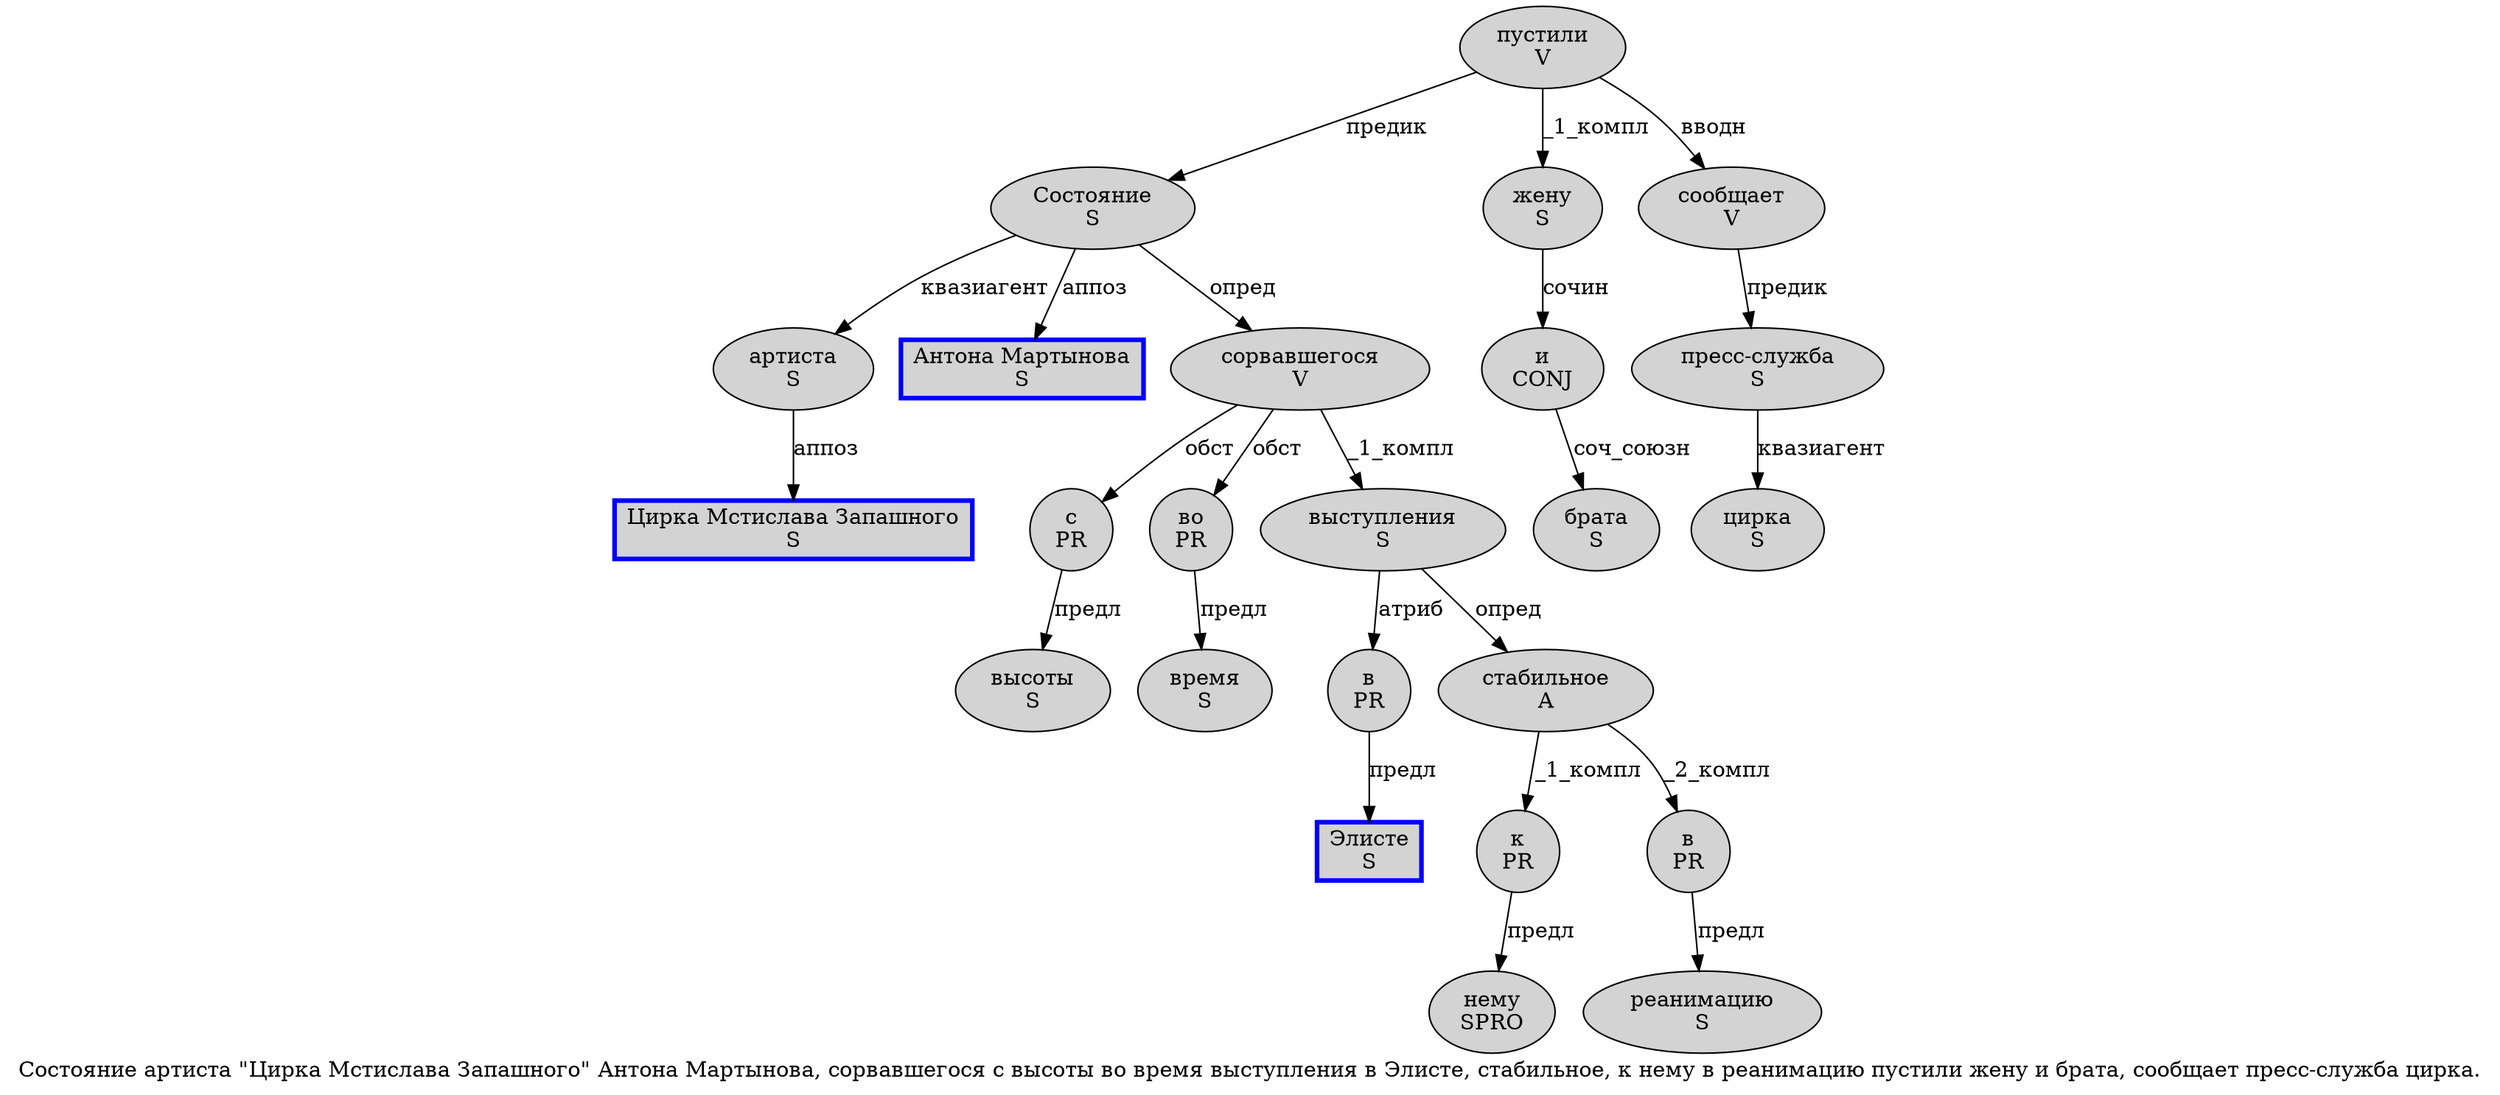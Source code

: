 digraph SENTENCE_307 {
	graph [label="Состояние артиста \"Цирка Мстислава Запашного\" Антона Мартынова, сорвавшегося с высоты во время выступления в Элисте, стабильное, к нему в реанимацию пустили жену и брата, сообщает пресс-служба цирка."]
	node [style=filled]
		0 [label="Состояние
S" color="" fillcolor=lightgray penwidth=1 shape=ellipse]
		1 [label="артиста
S" color="" fillcolor=lightgray penwidth=1 shape=ellipse]
		3 [label="Цирка Мстислава Запашного
S" color=blue fillcolor=lightgray penwidth=3 shape=box]
		5 [label="Антона Мартынова
S" color=blue fillcolor=lightgray penwidth=3 shape=box]
		7 [label="сорвавшегося
V" color="" fillcolor=lightgray penwidth=1 shape=ellipse]
		8 [label="с
PR" color="" fillcolor=lightgray penwidth=1 shape=ellipse]
		9 [label="высоты
S" color="" fillcolor=lightgray penwidth=1 shape=ellipse]
		10 [label="во
PR" color="" fillcolor=lightgray penwidth=1 shape=ellipse]
		11 [label="время
S" color="" fillcolor=lightgray penwidth=1 shape=ellipse]
		12 [label="выступления
S" color="" fillcolor=lightgray penwidth=1 shape=ellipse]
		13 [label="в
PR" color="" fillcolor=lightgray penwidth=1 shape=ellipse]
		14 [label="Элисте
S" color=blue fillcolor=lightgray penwidth=3 shape=box]
		16 [label="стабильное
A" color="" fillcolor=lightgray penwidth=1 shape=ellipse]
		18 [label="к
PR" color="" fillcolor=lightgray penwidth=1 shape=ellipse]
		19 [label="нему
SPRO" color="" fillcolor=lightgray penwidth=1 shape=ellipse]
		20 [label="в
PR" color="" fillcolor=lightgray penwidth=1 shape=ellipse]
		21 [label="реанимацию
S" color="" fillcolor=lightgray penwidth=1 shape=ellipse]
		22 [label="пустили
V" color="" fillcolor=lightgray penwidth=1 shape=ellipse]
		23 [label="жену
S" color="" fillcolor=lightgray penwidth=1 shape=ellipse]
		24 [label="и
CONJ" color="" fillcolor=lightgray penwidth=1 shape=ellipse]
		25 [label="брата
S" color="" fillcolor=lightgray penwidth=1 shape=ellipse]
		27 [label="сообщает
V" color="" fillcolor=lightgray penwidth=1 shape=ellipse]
		28 [label="пресс-служба
S" color="" fillcolor=lightgray penwidth=1 shape=ellipse]
		29 [label="цирка
S" color="" fillcolor=lightgray penwidth=1 shape=ellipse]
			24 -> 25 [label="соч_союзн"]
			22 -> 0 [label="предик"]
			22 -> 23 [label="_1_компл"]
			22 -> 27 [label="вводн"]
			28 -> 29 [label="квазиагент"]
			7 -> 8 [label="обст"]
			7 -> 10 [label="обст"]
			7 -> 12 [label="_1_компл"]
			18 -> 19 [label="предл"]
			23 -> 24 [label="сочин"]
			10 -> 11 [label="предл"]
			16 -> 18 [label="_1_компл"]
			16 -> 20 [label="_2_компл"]
			12 -> 13 [label="атриб"]
			12 -> 16 [label="опред"]
			1 -> 3 [label="аппоз"]
			13 -> 14 [label="предл"]
			0 -> 1 [label="квазиагент"]
			0 -> 5 [label="аппоз"]
			0 -> 7 [label="опред"]
			20 -> 21 [label="предл"]
			8 -> 9 [label="предл"]
			27 -> 28 [label="предик"]
}